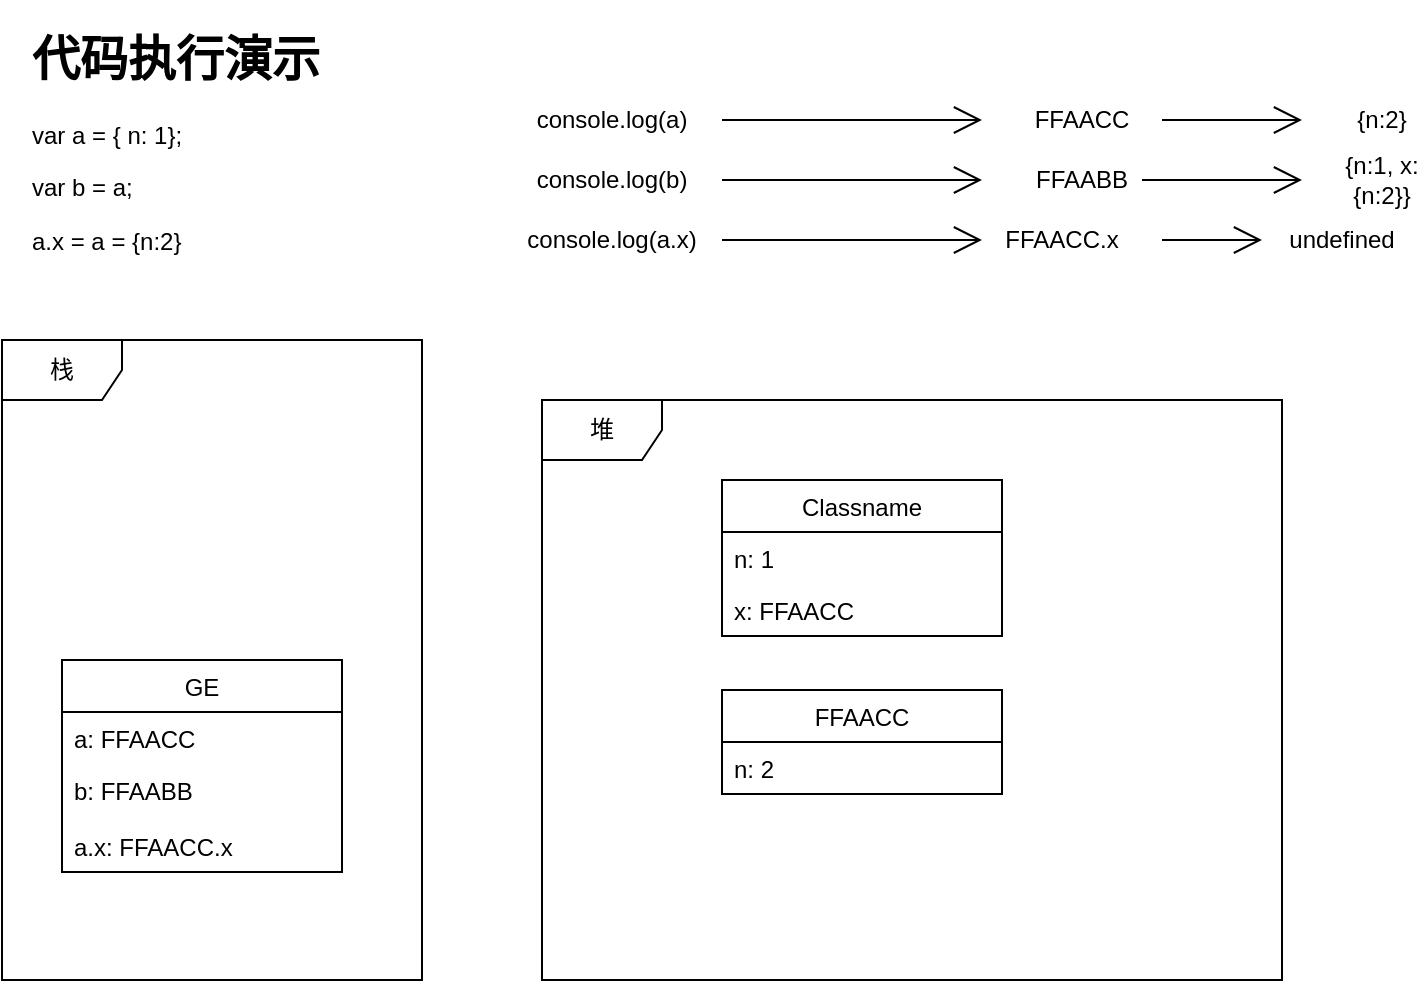 <mxfile version="12.1.0" type="device" pages="1"><diagram id="0dQhimb2AuOGaVIcoNpo" name="第 1 页"><mxGraphModel dx="1072" dy="792" grid="1" gridSize="10" guides="1" tooltips="1" connect="1" arrows="1" fold="1" page="1" pageScale="1" pageWidth="827" pageHeight="1169" math="0" shadow="0"><root><mxCell id="0"/><mxCell id="1" parent="0"/><mxCell id="q_65iMM0792aqKLRpfej-5" value="栈" style="shape=umlFrame;whiteSpace=wrap;html=1;" vertex="1" parent="1"><mxGeometry x="70" y="180" width="210" height="320" as="geometry"/></mxCell><mxCell id="q_65iMM0792aqKLRpfej-6" value="堆" style="shape=umlFrame;whiteSpace=wrap;html=1;" vertex="1" parent="1"><mxGeometry x="340" y="210" width="370" height="290" as="geometry"/></mxCell><mxCell id="q_65iMM0792aqKLRpfej-12" value="&lt;h1&gt;代码执行演示&lt;/h1&gt;&lt;p&gt;var a = { n: 1};&lt;/p&gt;&lt;p&gt;var b = a;&lt;/p&gt;&lt;p&gt;a.x = a = {n:2}&lt;/p&gt;" style="text;html=1;strokeColor=none;fillColor=none;spacing=5;spacingTop=-20;whiteSpace=wrap;overflow=hidden;rounded=0;" vertex="1" parent="1"><mxGeometry x="80" y="20" width="200" height="130" as="geometry"/></mxCell><mxCell id="q_65iMM0792aqKLRpfej-13" value="console.log(a)" style="text;html=1;strokeColor=none;fillColor=none;align=center;verticalAlign=middle;whiteSpace=wrap;rounded=0;" vertex="1" parent="1"><mxGeometry x="330" y="60" width="90" height="20" as="geometry"/></mxCell><mxCell id="q_65iMM0792aqKLRpfej-14" value="console.log(b)" style="text;html=1;strokeColor=none;fillColor=none;align=center;verticalAlign=middle;whiteSpace=wrap;rounded=0;" vertex="1" parent="1"><mxGeometry x="330" y="90" width="90" height="20" as="geometry"/></mxCell><mxCell id="q_65iMM0792aqKLRpfej-15" value="console.log(a.x)" style="text;html=1;strokeColor=none;fillColor=none;align=center;verticalAlign=middle;whiteSpace=wrap;rounded=0;" vertex="1" parent="1"><mxGeometry x="330" y="120" width="90" height="20" as="geometry"/></mxCell><mxCell id="q_65iMM0792aqKLRpfej-19" value="" style="endArrow=open;endFill=1;endSize=12;html=1;" edge="1" parent="1"><mxGeometry width="160" relative="1" as="geometry"><mxPoint x="430" y="70" as="sourcePoint"/><mxPoint x="560" y="70" as="targetPoint"/></mxGeometry></mxCell><mxCell id="q_65iMM0792aqKLRpfej-20" value="" style="endArrow=open;endFill=1;endSize=12;html=1;" edge="1" parent="1"><mxGeometry width="160" relative="1" as="geometry"><mxPoint x="430" y="100" as="sourcePoint"/><mxPoint x="560" y="100" as="targetPoint"/></mxGeometry></mxCell><mxCell id="q_65iMM0792aqKLRpfej-21" value="" style="endArrow=open;endFill=1;endSize=12;html=1;" edge="1" parent="1"><mxGeometry width="160" relative="1" as="geometry"><mxPoint x="430" y="130" as="sourcePoint"/><mxPoint x="560" y="130" as="targetPoint"/></mxGeometry></mxCell><mxCell id="q_65iMM0792aqKLRpfej-45" value="GE" style="swimlane;fontStyle=0;childLayout=stackLayout;horizontal=1;startSize=26;fillColor=none;horizontalStack=0;resizeParent=1;resizeParentMax=0;resizeLast=0;collapsible=1;marginBottom=0;" vertex="1" parent="1"><mxGeometry x="100" y="340" width="140" height="106" as="geometry"/></mxCell><mxCell id="q_65iMM0792aqKLRpfej-46" value="a: FFAACC" style="text;strokeColor=none;fillColor=none;align=left;verticalAlign=top;spacingLeft=4;spacingRight=4;overflow=hidden;rotatable=0;points=[[0,0.5],[1,0.5]];portConstraint=eastwest;" vertex="1" parent="q_65iMM0792aqKLRpfej-45"><mxGeometry y="26" width="140" height="26" as="geometry"/></mxCell><mxCell id="q_65iMM0792aqKLRpfej-47" value="b: FFAABB" style="text;strokeColor=none;fillColor=none;align=left;verticalAlign=top;spacingLeft=4;spacingRight=4;overflow=hidden;rotatable=0;points=[[0,0.5],[1,0.5]];portConstraint=eastwest;" vertex="1" parent="q_65iMM0792aqKLRpfej-45"><mxGeometry y="52" width="140" height="28" as="geometry"/></mxCell><mxCell id="q_65iMM0792aqKLRpfej-48" value="a.x: FFAACC.x" style="text;strokeColor=none;fillColor=none;align=left;verticalAlign=top;spacingLeft=4;spacingRight=4;overflow=hidden;rotatable=0;points=[[0,0.5],[1,0.5]];portConstraint=eastwest;" vertex="1" parent="q_65iMM0792aqKLRpfej-45"><mxGeometry y="80" width="140" height="26" as="geometry"/></mxCell><mxCell id="q_65iMM0792aqKLRpfej-49" value="FFAACC" style="swimlane;fontStyle=0;childLayout=stackLayout;horizontal=1;startSize=26;fillColor=none;horizontalStack=0;resizeParent=1;resizeParentMax=0;resizeLast=0;collapsible=1;marginBottom=0;" vertex="1" parent="1"><mxGeometry x="430" y="355" width="140" height="52" as="geometry"/></mxCell><mxCell id="q_65iMM0792aqKLRpfej-50" value="n: 2" style="text;strokeColor=none;fillColor=none;align=left;verticalAlign=top;spacingLeft=4;spacingRight=4;overflow=hidden;rotatable=0;points=[[0,0.5],[1,0.5]];portConstraint=eastwest;" vertex="1" parent="q_65iMM0792aqKLRpfej-49"><mxGeometry y="26" width="140" height="26" as="geometry"/></mxCell><mxCell id="q_65iMM0792aqKLRpfej-53" value="Classname" style="swimlane;fontStyle=0;childLayout=stackLayout;horizontal=1;startSize=26;fillColor=none;horizontalStack=0;resizeParent=1;resizeParentMax=0;resizeLast=0;collapsible=1;marginBottom=0;" vertex="1" parent="1"><mxGeometry x="430" y="250" width="140" height="78" as="geometry"/></mxCell><mxCell id="q_65iMM0792aqKLRpfej-54" value="n: 1" style="text;strokeColor=none;fillColor=none;align=left;verticalAlign=top;spacingLeft=4;spacingRight=4;overflow=hidden;rotatable=0;points=[[0,0.5],[1,0.5]];portConstraint=eastwest;" vertex="1" parent="q_65iMM0792aqKLRpfej-53"><mxGeometry y="26" width="140" height="26" as="geometry"/></mxCell><mxCell id="q_65iMM0792aqKLRpfej-55" value="x: FFAACC" style="text;strokeColor=none;fillColor=none;align=left;verticalAlign=top;spacingLeft=4;spacingRight=4;overflow=hidden;rotatable=0;points=[[0,0.5],[1,0.5]];portConstraint=eastwest;" vertex="1" parent="q_65iMM0792aqKLRpfej-53"><mxGeometry y="52" width="140" height="26" as="geometry"/></mxCell><mxCell id="q_65iMM0792aqKLRpfej-57" value="FFAACC" style="text;html=1;strokeColor=none;fillColor=none;align=center;verticalAlign=middle;whiteSpace=wrap;rounded=0;" vertex="1" parent="1"><mxGeometry x="590" y="60" width="40" height="20" as="geometry"/></mxCell><mxCell id="q_65iMM0792aqKLRpfej-58" value="" style="endArrow=open;endFill=1;endSize=12;html=1;" edge="1" parent="1"><mxGeometry width="160" relative="1" as="geometry"><mxPoint x="650" y="70" as="sourcePoint"/><mxPoint x="720" y="70" as="targetPoint"/></mxGeometry></mxCell><mxCell id="q_65iMM0792aqKLRpfej-59" value="{n:2}" style="text;html=1;strokeColor=none;fillColor=none;align=center;verticalAlign=middle;whiteSpace=wrap;rounded=0;" vertex="1" parent="1"><mxGeometry x="740" y="60" width="40" height="20" as="geometry"/></mxCell><mxCell id="q_65iMM0792aqKLRpfej-62" value="FFAABB" style="text;html=1;strokeColor=none;fillColor=none;align=center;verticalAlign=middle;whiteSpace=wrap;rounded=0;" vertex="1" parent="1"><mxGeometry x="590" y="90" width="40" height="20" as="geometry"/></mxCell><mxCell id="q_65iMM0792aqKLRpfej-63" value="" style="endArrow=open;endFill=1;endSize=12;html=1;" edge="1" parent="1"><mxGeometry width="160" relative="1" as="geometry"><mxPoint x="640" y="100" as="sourcePoint"/><mxPoint x="720" y="100" as="targetPoint"/></mxGeometry></mxCell><mxCell id="q_65iMM0792aqKLRpfej-64" value="{n:1, x:{n:2}}" style="text;html=1;strokeColor=none;fillColor=none;align=center;verticalAlign=middle;whiteSpace=wrap;rounded=0;" vertex="1" parent="1"><mxGeometry x="740" y="90" width="40" height="20" as="geometry"/></mxCell><mxCell id="q_65iMM0792aqKLRpfej-65" value="FFAACC.x" style="text;html=1;strokeColor=none;fillColor=none;align=center;verticalAlign=middle;whiteSpace=wrap;rounded=0;" vertex="1" parent="1"><mxGeometry x="580" y="120" width="40" height="20" as="geometry"/></mxCell><mxCell id="q_65iMM0792aqKLRpfej-66" value="" style="endArrow=open;endFill=1;endSize=12;html=1;" edge="1" parent="1"><mxGeometry width="160" relative="1" as="geometry"><mxPoint x="650" y="130" as="sourcePoint"/><mxPoint x="700" y="130" as="targetPoint"/></mxGeometry></mxCell><mxCell id="q_65iMM0792aqKLRpfej-67" value="undefined" style="text;html=1;strokeColor=none;fillColor=none;align=center;verticalAlign=middle;whiteSpace=wrap;rounded=0;" vertex="1" parent="1"><mxGeometry x="720" y="120" width="40" height="20" as="geometry"/></mxCell></root></mxGraphModel></diagram></mxfile>
